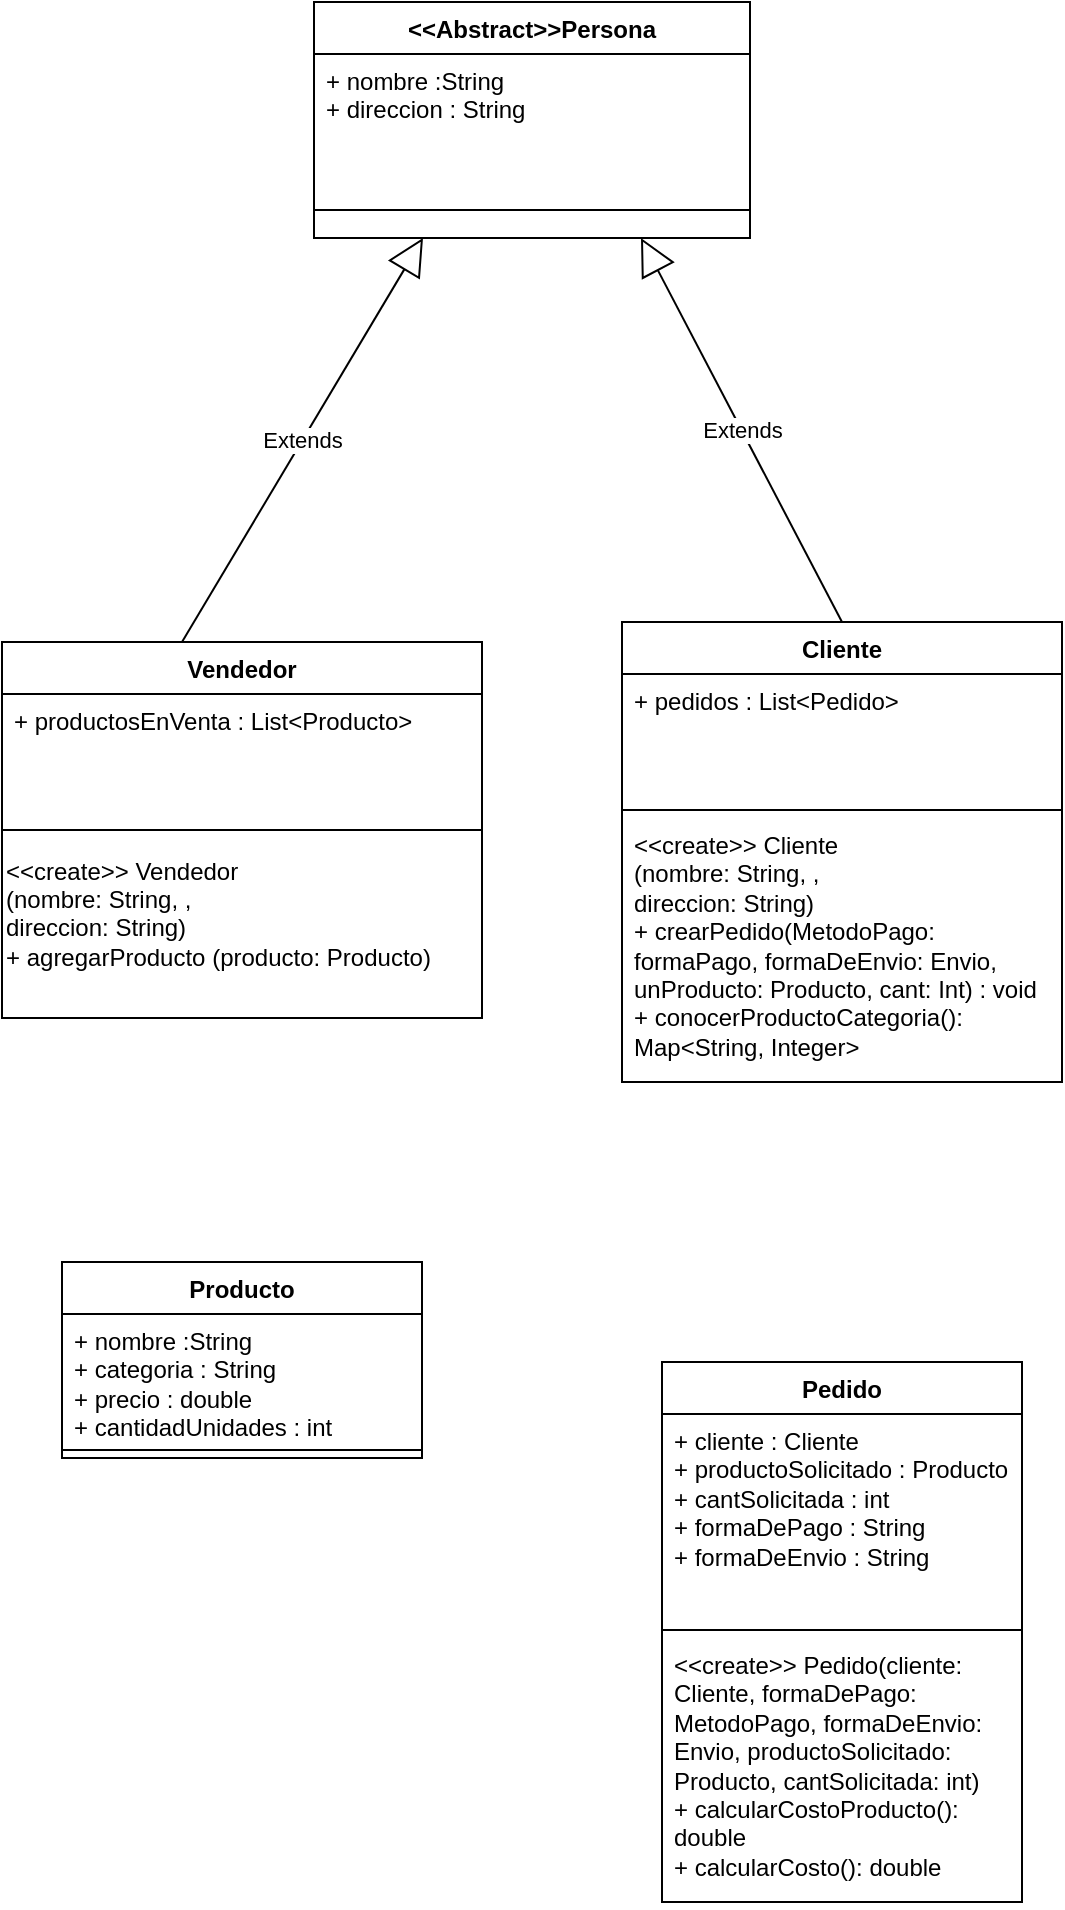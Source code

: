<mxfile version="24.8.4">
  <diagram name="Page-1" id="Q8XXpIj9l2ZmjCHqsJ5m">
    <mxGraphModel dx="1195" dy="644" grid="1" gridSize="10" guides="1" tooltips="1" connect="1" arrows="1" fold="1" page="1" pageScale="1" pageWidth="850" pageHeight="1400" math="0" shadow="0">
      <root>
        <mxCell id="0" />
        <mxCell id="1" parent="0" />
        <mxCell id="-veU9qJLNlzz8U-IbR3Y-1" value="Vendedor" style="swimlane;fontStyle=1;align=center;verticalAlign=top;childLayout=stackLayout;horizontal=1;startSize=26;horizontalStack=0;resizeParent=1;resizeParentMax=0;resizeLast=0;collapsible=1;marginBottom=0;whiteSpace=wrap;html=1;" parent="1" vertex="1">
          <mxGeometry x="160" y="390" width="240" height="188" as="geometry" />
        </mxCell>
        <mxCell id="rAGmqaZjJyk7b_XVC86M-1" value="Extends" style="endArrow=block;endSize=16;endFill=0;html=1;rounded=0;entryX=0.25;entryY=1;entryDx=0;entryDy=0;" edge="1" parent="-veU9qJLNlzz8U-IbR3Y-1" target="-veU9qJLNlzz8U-IbR3Y-9">
          <mxGeometry width="160" relative="1" as="geometry">
            <mxPoint x="90" as="sourcePoint" />
            <mxPoint x="210" y="-150" as="targetPoint" />
          </mxGeometry>
        </mxCell>
        <mxCell id="-veU9qJLNlzz8U-IbR3Y-2" value="&lt;div&gt;+ productosEnVenta : List&amp;lt;Producto&amp;gt;&lt;br&gt;&lt;/div&gt;" style="text;strokeColor=none;fillColor=none;align=left;verticalAlign=top;spacingLeft=4;spacingRight=4;overflow=hidden;rotatable=0;points=[[0,0.5],[1,0.5]];portConstraint=eastwest;whiteSpace=wrap;html=1;" parent="-veU9qJLNlzz8U-IbR3Y-1" vertex="1">
          <mxGeometry y="26" width="240" height="64" as="geometry" />
        </mxCell>
        <mxCell id="-veU9qJLNlzz8U-IbR3Y-3" value="" style="line;strokeWidth=1;fillColor=none;align=left;verticalAlign=middle;spacingTop=-1;spacingLeft=3;spacingRight=3;rotatable=0;labelPosition=right;points=[];portConstraint=eastwest;strokeColor=inherit;" parent="-veU9qJLNlzz8U-IbR3Y-1" vertex="1">
          <mxGeometry y="90" width="240" height="8" as="geometry" />
        </mxCell>
        <mxCell id="rAGmqaZjJyk7b_XVC86M-4" value="&lt;div&gt;&amp;lt;&amp;lt;create&amp;gt;&amp;gt; Vendedor&amp;nbsp;&lt;/div&gt;&lt;div&gt;(nombre: String, ,&amp;nbsp;&lt;/div&gt;&lt;div&gt;direccion: String)&lt;/div&gt;&lt;div&gt;+ agregarProducto (producto: Producto)&lt;br&gt;&lt;/div&gt;&lt;div&gt;&lt;br&gt;&lt;/div&gt;" style="text;html=1;align=left;verticalAlign=middle;resizable=0;points=[];autosize=1;strokeColor=none;fillColor=none;" vertex="1" parent="-veU9qJLNlzz8U-IbR3Y-1">
          <mxGeometry y="98" width="240" height="90" as="geometry" />
        </mxCell>
        <mxCell id="-veU9qJLNlzz8U-IbR3Y-5" value="Producto" style="swimlane;fontStyle=1;align=center;verticalAlign=top;childLayout=stackLayout;horizontal=1;startSize=26;horizontalStack=0;resizeParent=1;resizeParentMax=0;resizeLast=0;collapsible=1;marginBottom=0;whiteSpace=wrap;html=1;" parent="1" vertex="1">
          <mxGeometry x="190" y="700" width="180" height="98" as="geometry" />
        </mxCell>
        <mxCell id="-veU9qJLNlzz8U-IbR3Y-6" value="&lt;div&gt;+ nombre :String&lt;/div&gt;&lt;div&gt;+ categoria : String&lt;/div&gt;&lt;div&gt;+ precio : double&lt;/div&gt;&lt;div&gt;+ cantidadUnidades : int&lt;/div&gt;" style="text;strokeColor=none;fillColor=none;align=left;verticalAlign=top;spacingLeft=4;spacingRight=4;overflow=hidden;rotatable=0;points=[[0,0.5],[1,0.5]];portConstraint=eastwest;whiteSpace=wrap;html=1;" parent="-veU9qJLNlzz8U-IbR3Y-5" vertex="1">
          <mxGeometry y="26" width="180" height="64" as="geometry" />
        </mxCell>
        <mxCell id="-veU9qJLNlzz8U-IbR3Y-7" value="" style="line;strokeWidth=1;fillColor=none;align=left;verticalAlign=middle;spacingTop=-1;spacingLeft=3;spacingRight=3;rotatable=0;labelPosition=right;points=[];portConstraint=eastwest;strokeColor=inherit;" parent="-veU9qJLNlzz8U-IbR3Y-5" vertex="1">
          <mxGeometry y="90" width="180" height="8" as="geometry" />
        </mxCell>
        <mxCell id="-veU9qJLNlzz8U-IbR3Y-9" value="&amp;lt;&amp;lt;Abstract&amp;gt;&amp;gt;Persona" style="swimlane;fontStyle=1;align=center;verticalAlign=top;childLayout=stackLayout;horizontal=1;startSize=26;horizontalStack=0;resizeParent=1;resizeParentMax=0;resizeLast=0;collapsible=1;marginBottom=0;whiteSpace=wrap;html=1;" parent="1" vertex="1">
          <mxGeometry x="316" y="70" width="218" height="118" as="geometry" />
        </mxCell>
        <mxCell id="-veU9qJLNlzz8U-IbR3Y-10" value="&lt;div&gt;+ nombre :String&lt;/div&gt;&lt;div&gt;+ direccion : String&lt;/div&gt;" style="text;strokeColor=none;fillColor=none;align=left;verticalAlign=top;spacingLeft=4;spacingRight=4;overflow=hidden;rotatable=0;points=[[0,0.5],[1,0.5]];portConstraint=eastwest;whiteSpace=wrap;html=1;" parent="-veU9qJLNlzz8U-IbR3Y-9" vertex="1">
          <mxGeometry y="26" width="218" height="64" as="geometry" />
        </mxCell>
        <mxCell id="-veU9qJLNlzz8U-IbR3Y-11" value="" style="line;strokeWidth=1;fillColor=none;align=left;verticalAlign=middle;spacingTop=-1;spacingLeft=3;spacingRight=3;rotatable=0;labelPosition=right;points=[];portConstraint=eastwest;strokeColor=inherit;" parent="-veU9qJLNlzz8U-IbR3Y-9" vertex="1">
          <mxGeometry y="90" width="218" height="28" as="geometry" />
        </mxCell>
        <mxCell id="-veU9qJLNlzz8U-IbR3Y-13" value="Cliente" style="swimlane;fontStyle=1;align=center;verticalAlign=top;childLayout=stackLayout;horizontal=1;startSize=26;horizontalStack=0;resizeParent=1;resizeParentMax=0;resizeLast=0;collapsible=1;marginBottom=0;whiteSpace=wrap;html=1;" parent="1" vertex="1">
          <mxGeometry x="470" y="380" width="220" height="230" as="geometry" />
        </mxCell>
        <mxCell id="-veU9qJLNlzz8U-IbR3Y-14" value="&lt;div&gt;+ pedidos : List&amp;lt;Pedido&amp;gt;&lt;br&gt;&lt;/div&gt;" style="text;strokeColor=none;fillColor=none;align=left;verticalAlign=top;spacingLeft=4;spacingRight=4;overflow=hidden;rotatable=0;points=[[0,0.5],[1,0.5]];portConstraint=eastwest;whiteSpace=wrap;html=1;" parent="-veU9qJLNlzz8U-IbR3Y-13" vertex="1">
          <mxGeometry y="26" width="220" height="64" as="geometry" />
        </mxCell>
        <mxCell id="-veU9qJLNlzz8U-IbR3Y-15" value="" style="line;strokeWidth=1;fillColor=none;align=left;verticalAlign=middle;spacingTop=-1;spacingLeft=3;spacingRight=3;rotatable=0;labelPosition=right;points=[];portConstraint=eastwest;strokeColor=inherit;" parent="-veU9qJLNlzz8U-IbR3Y-13" vertex="1">
          <mxGeometry y="90" width="220" height="8" as="geometry" />
        </mxCell>
        <mxCell id="-veU9qJLNlzz8U-IbR3Y-16" value="&lt;div&gt;&lt;div&gt;&amp;lt;&amp;lt;create&amp;gt;&amp;gt; Cliente&lt;/div&gt;&lt;div&gt;(nombre: String, ,&amp;nbsp;&lt;/div&gt;&lt;div&gt;direccion: String)&lt;/div&gt;+ crearPedido(MetodoPago: formaPago, formaDeEnvio: Envio, unProducto: Producto, cant: Int) : void&lt;/div&gt;&lt;div&gt;+ conocerProductoCategoria(): Map&amp;lt;String, Integer&amp;gt;&lt;br&gt;&lt;/div&gt;" style="text;strokeColor=none;fillColor=none;align=left;verticalAlign=top;spacingLeft=4;spacingRight=4;overflow=hidden;rotatable=0;points=[[0,0.5],[1,0.5]];portConstraint=eastwest;whiteSpace=wrap;html=1;" parent="-veU9qJLNlzz8U-IbR3Y-13" vertex="1">
          <mxGeometry y="98" width="220" height="132" as="geometry" />
        </mxCell>
        <mxCell id="-veU9qJLNlzz8U-IbR3Y-17" value="Pedido" style="swimlane;fontStyle=1;align=center;verticalAlign=top;childLayout=stackLayout;horizontal=1;startSize=26;horizontalStack=0;resizeParent=1;resizeParentMax=0;resizeLast=0;collapsible=1;marginBottom=0;whiteSpace=wrap;html=1;" parent="1" vertex="1">
          <mxGeometry x="490" y="750" width="180" height="270" as="geometry" />
        </mxCell>
        <mxCell id="-veU9qJLNlzz8U-IbR3Y-18" value="&lt;div&gt;+ cliente : Cliente&lt;br&gt;&lt;/div&gt;&lt;div&gt;+ productoSolicitado : Producto&lt;/div&gt;&lt;div&gt;+ cantSolicitada : int&lt;br&gt;&lt;/div&gt;&lt;div&gt;+ formaDePago : String&lt;/div&gt;&lt;div&gt;+ formaDeEnvio : String&lt;/div&gt;" style="text;strokeColor=none;fillColor=none;align=left;verticalAlign=top;spacingLeft=4;spacingRight=4;overflow=hidden;rotatable=0;points=[[0,0.5],[1,0.5]];portConstraint=eastwest;whiteSpace=wrap;html=1;" parent="-veU9qJLNlzz8U-IbR3Y-17" vertex="1">
          <mxGeometry y="26" width="180" height="104" as="geometry" />
        </mxCell>
        <mxCell id="-veU9qJLNlzz8U-IbR3Y-19" value="" style="line;strokeWidth=1;fillColor=none;align=left;verticalAlign=middle;spacingTop=-1;spacingLeft=3;spacingRight=3;rotatable=0;labelPosition=right;points=[];portConstraint=eastwest;strokeColor=inherit;" parent="-veU9qJLNlzz8U-IbR3Y-17" vertex="1">
          <mxGeometry y="130" width="180" height="8" as="geometry" />
        </mxCell>
        <mxCell id="-veU9qJLNlzz8U-IbR3Y-20" value="&amp;lt;&amp;lt;create&amp;gt;&amp;gt; Pedido(cliente: Cliente, formaDePago: MetodoPago, formaDeEnvio: Envio, productoSolicitado: Producto, cantSolicitada: int)&lt;br&gt;+ calcularCostoProducto(): double&lt;br&gt;+ calcularCosto(): double" style="text;strokeColor=none;fillColor=none;align=left;verticalAlign=top;spacingLeft=4;spacingRight=4;overflow=hidden;rotatable=0;points=[[0,0.5],[1,0.5]];portConstraint=eastwest;whiteSpace=wrap;html=1;" parent="-veU9qJLNlzz8U-IbR3Y-17" vertex="1">
          <mxGeometry y="138" width="180" height="132" as="geometry" />
        </mxCell>
        <mxCell id="rAGmqaZjJyk7b_XVC86M-2" value="Extends" style="endArrow=block;endSize=16;endFill=0;html=1;rounded=0;exitX=0.5;exitY=0;exitDx=0;exitDy=0;entryX=0.75;entryY=1;entryDx=0;entryDy=0;" edge="1" parent="1" source="-veU9qJLNlzz8U-IbR3Y-13" target="-veU9qJLNlzz8U-IbR3Y-9">
          <mxGeometry width="160" relative="1" as="geometry">
            <mxPoint x="570" y="410" as="sourcePoint" />
            <mxPoint x="470" y="240" as="targetPoint" />
          </mxGeometry>
        </mxCell>
      </root>
    </mxGraphModel>
  </diagram>
</mxfile>
